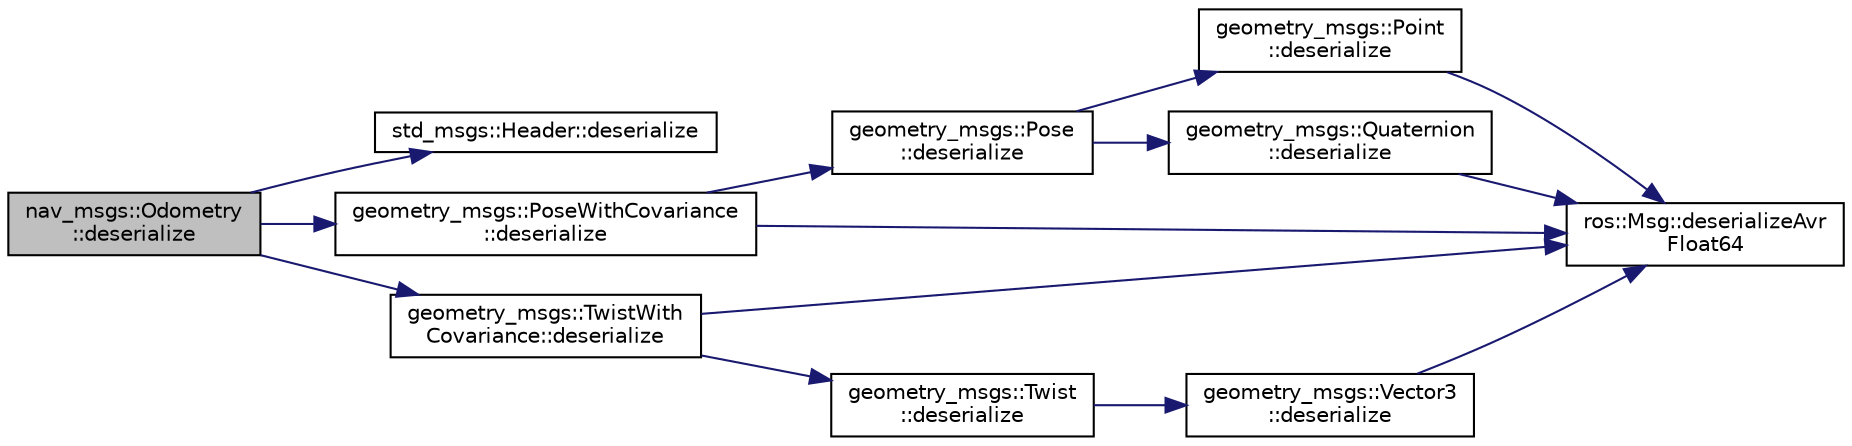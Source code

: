 digraph "nav_msgs::Odometry::deserialize"
{
  edge [fontname="Helvetica",fontsize="10",labelfontname="Helvetica",labelfontsize="10"];
  node [fontname="Helvetica",fontsize="10",shape=record];
  rankdir="LR";
  Node1 [label="nav_msgs::Odometry\l::deserialize",height=0.2,width=0.4,color="black", fillcolor="grey75", style="filled" fontcolor="black"];
  Node1 -> Node2 [color="midnightblue",fontsize="10",style="solid",fontname="Helvetica"];
  Node2 [label="std_msgs::Header::deserialize",height=0.2,width=0.4,color="black", fillcolor="white", style="filled",URL="$classstd__msgs_1_1_header.html#a077354cf11d752b6f4fc7c437ec29ac2"];
  Node1 -> Node3 [color="midnightblue",fontsize="10",style="solid",fontname="Helvetica"];
  Node3 [label="geometry_msgs::PoseWithCovariance\l::deserialize",height=0.2,width=0.4,color="black", fillcolor="white", style="filled",URL="$classgeometry__msgs_1_1_pose_with_covariance.html#a2e5d1641333a1e2ea5f66f93e35e0a42"];
  Node3 -> Node4 [color="midnightblue",fontsize="10",style="solid",fontname="Helvetica"];
  Node4 [label="geometry_msgs::Pose\l::deserialize",height=0.2,width=0.4,color="black", fillcolor="white", style="filled",URL="$classgeometry__msgs_1_1_pose.html#a17f97030f8c390c1f4351ccafa0edec8"];
  Node4 -> Node5 [color="midnightblue",fontsize="10",style="solid",fontname="Helvetica"];
  Node5 [label="geometry_msgs::Point\l::deserialize",height=0.2,width=0.4,color="black", fillcolor="white", style="filled",URL="$classgeometry__msgs_1_1_point.html#a29b8448415203bbc983901c4e40df3cc"];
  Node5 -> Node6 [color="midnightblue",fontsize="10",style="solid",fontname="Helvetica"];
  Node6 [label="ros::Msg::deserializeAvr\lFloat64",height=0.2,width=0.4,color="black", fillcolor="white", style="filled",URL="$classros_1_1_msg.html#a8494fc1e864aa11612757ba107792b11",tooltip="This tricky function handles demoting a 64bit double to a 32bit float, so that AVR can understand mes..."];
  Node4 -> Node7 [color="midnightblue",fontsize="10",style="solid",fontname="Helvetica"];
  Node7 [label="geometry_msgs::Quaternion\l::deserialize",height=0.2,width=0.4,color="black", fillcolor="white", style="filled",URL="$classgeometry__msgs_1_1_quaternion.html#ad2925053e238e52d8fd9fd06a962a5a8"];
  Node7 -> Node6 [color="midnightblue",fontsize="10",style="solid",fontname="Helvetica"];
  Node3 -> Node6 [color="midnightblue",fontsize="10",style="solid",fontname="Helvetica"];
  Node1 -> Node8 [color="midnightblue",fontsize="10",style="solid",fontname="Helvetica"];
  Node8 [label="geometry_msgs::TwistWith\lCovariance::deserialize",height=0.2,width=0.4,color="black", fillcolor="white", style="filled",URL="$classgeometry__msgs_1_1_twist_with_covariance.html#a87b8485248e9bb9bc95f7b9f4eeb1ecc"];
  Node8 -> Node9 [color="midnightblue",fontsize="10",style="solid",fontname="Helvetica"];
  Node9 [label="geometry_msgs::Twist\l::deserialize",height=0.2,width=0.4,color="black", fillcolor="white", style="filled",URL="$classgeometry__msgs_1_1_twist.html#a51f4b5ab24bdb3eb5b0690e6ffe03818"];
  Node9 -> Node10 [color="midnightblue",fontsize="10",style="solid",fontname="Helvetica"];
  Node10 [label="geometry_msgs::Vector3\l::deserialize",height=0.2,width=0.4,color="black", fillcolor="white", style="filled",URL="$classgeometry__msgs_1_1_vector3.html#aae9cb57e6b7550f30d193a1c298f9631"];
  Node10 -> Node6 [color="midnightblue",fontsize="10",style="solid",fontname="Helvetica"];
  Node8 -> Node6 [color="midnightblue",fontsize="10",style="solid",fontname="Helvetica"];
}
